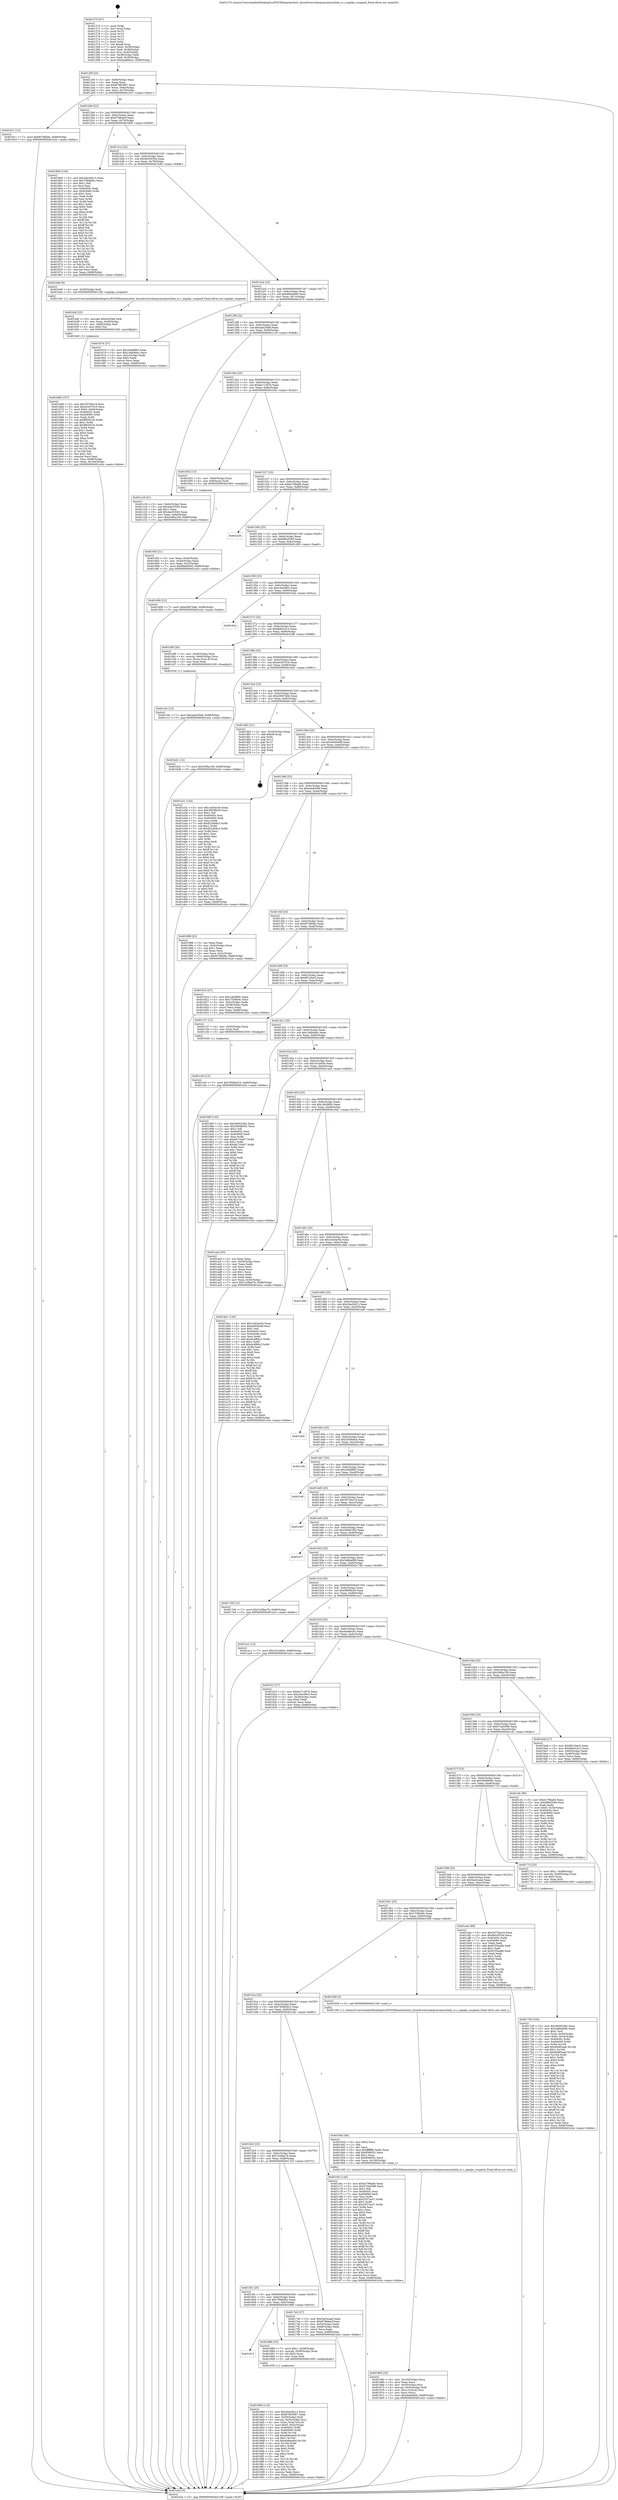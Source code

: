digraph "0x401270" {
  label = "0x401270 (/mnt/c/Users/mathe/Desktop/tcc/POCII/binaries/extr_linuxdriverscharpcmciasynclink_cs.c_mgslpc_suspend_Final-ollvm.out::main(0))"
  labelloc = "t"
  node[shape=record]

  Entry [label="",width=0.3,height=0.3,shape=circle,fillcolor=black,style=filled]
  "0x40129f" [label="{
     0x40129f [23]\l
     | [instrs]\l
     &nbsp;&nbsp;0x40129f \<+3\>: mov -0x68(%rbp),%eax\l
     &nbsp;&nbsp;0x4012a2 \<+2\>: mov %eax,%ecx\l
     &nbsp;&nbsp;0x4012a4 \<+6\>: sub $0x87963987,%ecx\l
     &nbsp;&nbsp;0x4012aa \<+3\>: mov %eax,-0x6c(%rbp)\l
     &nbsp;&nbsp;0x4012ad \<+3\>: mov %ecx,-0x70(%rbp)\l
     &nbsp;&nbsp;0x4012b0 \<+6\>: je 0000000000401911 \<main+0x6a1\>\l
  }"]
  "0x401911" [label="{
     0x401911 [12]\l
     | [instrs]\l
     &nbsp;&nbsp;0x401911 \<+7\>: movl $0xf07d6b9e,-0x68(%rbp)\l
     &nbsp;&nbsp;0x401918 \<+5\>: jmp 0000000000401e2e \<main+0xbbe\>\l
  }"]
  "0x4012b6" [label="{
     0x4012b6 [22]\l
     | [instrs]\l
     &nbsp;&nbsp;0x4012b6 \<+5\>: jmp 00000000004012bb \<main+0x4b\>\l
     &nbsp;&nbsp;0x4012bb \<+3\>: mov -0x6c(%rbp),%eax\l
     &nbsp;&nbsp;0x4012be \<+5\>: sub $0x8799dacf,%eax\l
     &nbsp;&nbsp;0x4012c3 \<+3\>: mov %eax,-0x74(%rbp)\l
     &nbsp;&nbsp;0x4012c6 \<+6\>: je 0000000000401800 \<main+0x590\>\l
  }"]
  Exit [label="",width=0.3,height=0.3,shape=circle,fillcolor=black,style=filled,peripheries=2]
  "0x401800" [label="{
     0x401800 [134]\l
     | [instrs]\l
     &nbsp;&nbsp;0x401800 \<+5\>: mov $0x26a26b13,%eax\l
     &nbsp;&nbsp;0x401805 \<+5\>: mov $0x7f4b6dbc,%ecx\l
     &nbsp;&nbsp;0x40180a \<+2\>: mov $0x1,%dl\l
     &nbsp;&nbsp;0x40180c \<+2\>: xor %esi,%esi\l
     &nbsp;&nbsp;0x40180e \<+7\>: mov 0x40405c,%edi\l
     &nbsp;&nbsp;0x401815 \<+8\>: mov 0x404060,%r8d\l
     &nbsp;&nbsp;0x40181d \<+3\>: sub $0x1,%esi\l
     &nbsp;&nbsp;0x401820 \<+3\>: mov %edi,%r9d\l
     &nbsp;&nbsp;0x401823 \<+3\>: add %esi,%r9d\l
     &nbsp;&nbsp;0x401826 \<+4\>: imul %r9d,%edi\l
     &nbsp;&nbsp;0x40182a \<+3\>: and $0x1,%edi\l
     &nbsp;&nbsp;0x40182d \<+3\>: cmp $0x0,%edi\l
     &nbsp;&nbsp;0x401830 \<+4\>: sete %r10b\l
     &nbsp;&nbsp;0x401834 \<+4\>: cmp $0xa,%r8d\l
     &nbsp;&nbsp;0x401838 \<+4\>: setl %r11b\l
     &nbsp;&nbsp;0x40183c \<+3\>: mov %r10b,%bl\l
     &nbsp;&nbsp;0x40183f \<+3\>: xor $0xff,%bl\l
     &nbsp;&nbsp;0x401842 \<+3\>: mov %r11b,%r14b\l
     &nbsp;&nbsp;0x401845 \<+4\>: xor $0xff,%r14b\l
     &nbsp;&nbsp;0x401849 \<+3\>: xor $0x0,%dl\l
     &nbsp;&nbsp;0x40184c \<+3\>: mov %bl,%r15b\l
     &nbsp;&nbsp;0x40184f \<+4\>: and $0x0,%r15b\l
     &nbsp;&nbsp;0x401853 \<+3\>: and %dl,%r10b\l
     &nbsp;&nbsp;0x401856 \<+3\>: mov %r14b,%r12b\l
     &nbsp;&nbsp;0x401859 \<+4\>: and $0x0,%r12b\l
     &nbsp;&nbsp;0x40185d \<+3\>: and %dl,%r11b\l
     &nbsp;&nbsp;0x401860 \<+3\>: or %r10b,%r15b\l
     &nbsp;&nbsp;0x401863 \<+3\>: or %r11b,%r12b\l
     &nbsp;&nbsp;0x401866 \<+3\>: xor %r12b,%r15b\l
     &nbsp;&nbsp;0x401869 \<+3\>: or %r14b,%bl\l
     &nbsp;&nbsp;0x40186c \<+3\>: xor $0xff,%bl\l
     &nbsp;&nbsp;0x40186f \<+3\>: or $0x0,%dl\l
     &nbsp;&nbsp;0x401872 \<+2\>: and %dl,%bl\l
     &nbsp;&nbsp;0x401874 \<+3\>: or %bl,%r15b\l
     &nbsp;&nbsp;0x401877 \<+4\>: test $0x1,%r15b\l
     &nbsp;&nbsp;0x40187b \<+3\>: cmovne %ecx,%eax\l
     &nbsp;&nbsp;0x40187e \<+3\>: mov %eax,-0x68(%rbp)\l
     &nbsp;&nbsp;0x401881 \<+5\>: jmp 0000000000401e2e \<main+0xbbe\>\l
  }"]
  "0x4012cc" [label="{
     0x4012cc [22]\l
     | [instrs]\l
     &nbsp;&nbsp;0x4012cc \<+5\>: jmp 00000000004012d1 \<main+0x61\>\l
     &nbsp;&nbsp;0x4012d1 \<+3\>: mov -0x6c(%rbp),%eax\l
     &nbsp;&nbsp;0x4012d4 \<+5\>: sub $0x9e55035a,%eax\l
     &nbsp;&nbsp;0x4012d9 \<+3\>: mov %eax,-0x78(%rbp)\l
     &nbsp;&nbsp;0x4012dc \<+6\>: je 0000000000401b46 \<main+0x8d6\>\l
  }"]
  "0x401c43" [label="{
     0x401c43 [12]\l
     | [instrs]\l
     &nbsp;&nbsp;0x401c43 \<+7\>: movl $0x7858b423,-0x68(%rbp)\l
     &nbsp;&nbsp;0x401c4a \<+5\>: jmp 0000000000401e2e \<main+0xbbe\>\l
  }"]
  "0x401b46" [label="{
     0x401b46 [9]\l
     | [instrs]\l
     &nbsp;&nbsp;0x401b46 \<+4\>: mov -0x50(%rbp),%rdi\l
     &nbsp;&nbsp;0x401b4a \<+5\>: call 0000000000401240 \<mgslpc_suspend\>\l
     | [calls]\l
     &nbsp;&nbsp;0x401240 \{1\} (/mnt/c/Users/mathe/Desktop/tcc/POCII/binaries/extr_linuxdriverscharpcmciasynclink_cs.c_mgslpc_suspend_Final-ollvm.out::mgslpc_suspend)\l
  }"]
  "0x4012e2" [label="{
     0x4012e2 [22]\l
     | [instrs]\l
     &nbsp;&nbsp;0x4012e2 \<+5\>: jmp 00000000004012e7 \<main+0x77\>\l
     &nbsp;&nbsp;0x4012e7 \<+3\>: mov -0x6c(%rbp),%eax\l
     &nbsp;&nbsp;0x4012ea \<+5\>: sub $0x9fdeb006,%eax\l
     &nbsp;&nbsp;0x4012ef \<+3\>: mov %eax,-0x7c(%rbp)\l
     &nbsp;&nbsp;0x4012f2 \<+6\>: je 0000000000401674 \<main+0x404\>\l
  }"]
  "0x401c0c" [label="{
     0x401c0c [12]\l
     | [instrs]\l
     &nbsp;&nbsp;0x401c0c \<+7\>: movl $0xaab256ef,-0x68(%rbp)\l
     &nbsp;&nbsp;0x401c13 \<+5\>: jmp 0000000000401e2e \<main+0xbbe\>\l
  }"]
  "0x401674" [label="{
     0x401674 [27]\l
     | [instrs]\l
     &nbsp;&nbsp;0x401674 \<+5\>: mov $0x2e9af863,%eax\l
     &nbsp;&nbsp;0x401679 \<+5\>: mov $0x14db9a0c,%ecx\l
     &nbsp;&nbsp;0x40167e \<+3\>: mov -0x2c(%rbp),%edx\l
     &nbsp;&nbsp;0x401681 \<+3\>: cmp $0x0,%edx\l
     &nbsp;&nbsp;0x401684 \<+3\>: cmove %ecx,%eax\l
     &nbsp;&nbsp;0x401687 \<+3\>: mov %eax,-0x68(%rbp)\l
     &nbsp;&nbsp;0x40168a \<+5\>: jmp 0000000000401e2e \<main+0xbbe\>\l
  }"]
  "0x4012f8" [label="{
     0x4012f8 [22]\l
     | [instrs]\l
     &nbsp;&nbsp;0x4012f8 \<+5\>: jmp 00000000004012fd \<main+0x8d\>\l
     &nbsp;&nbsp;0x4012fd \<+3\>: mov -0x6c(%rbp),%eax\l
     &nbsp;&nbsp;0x401300 \<+5\>: sub $0xaab256ef,%eax\l
     &nbsp;&nbsp;0x401305 \<+3\>: mov %eax,-0x80(%rbp)\l
     &nbsp;&nbsp;0x401308 \<+6\>: je 0000000000401c18 \<main+0x9a8\>\l
  }"]
  "0x401b66" [label="{
     0x401b66 [107]\l
     | [instrs]\l
     &nbsp;&nbsp;0x401b66 \<+5\>: mov $0x3075be18,%esi\l
     &nbsp;&nbsp;0x401b6b \<+5\>: mov $0xe03d7616,%ecx\l
     &nbsp;&nbsp;0x401b70 \<+7\>: movl $0x0,-0x64(%rbp)\l
     &nbsp;&nbsp;0x401b77 \<+7\>: mov 0x40405c,%edx\l
     &nbsp;&nbsp;0x401b7e \<+8\>: mov 0x404060,%r8d\l
     &nbsp;&nbsp;0x401b86 \<+3\>: mov %edx,%r9d\l
     &nbsp;&nbsp;0x401b89 \<+7\>: sub $0xff459104,%r9d\l
     &nbsp;&nbsp;0x401b90 \<+4\>: sub $0x1,%r9d\l
     &nbsp;&nbsp;0x401b94 \<+7\>: add $0xff459104,%r9d\l
     &nbsp;&nbsp;0x401b9b \<+4\>: imul %r9d,%edx\l
     &nbsp;&nbsp;0x401b9f \<+3\>: and $0x1,%edx\l
     &nbsp;&nbsp;0x401ba2 \<+3\>: cmp $0x0,%edx\l
     &nbsp;&nbsp;0x401ba5 \<+4\>: sete %r10b\l
     &nbsp;&nbsp;0x401ba9 \<+4\>: cmp $0xa,%r8d\l
     &nbsp;&nbsp;0x401bad \<+4\>: setl %r11b\l
     &nbsp;&nbsp;0x401bb1 \<+3\>: mov %r10b,%bl\l
     &nbsp;&nbsp;0x401bb4 \<+3\>: and %r11b,%bl\l
     &nbsp;&nbsp;0x401bb7 \<+3\>: xor %r11b,%r10b\l
     &nbsp;&nbsp;0x401bba \<+3\>: or %r10b,%bl\l
     &nbsp;&nbsp;0x401bbd \<+3\>: test $0x1,%bl\l
     &nbsp;&nbsp;0x401bc0 \<+3\>: cmovne %ecx,%esi\l
     &nbsp;&nbsp;0x401bc3 \<+3\>: mov %esi,-0x68(%rbp)\l
     &nbsp;&nbsp;0x401bc6 \<+6\>: mov %eax,-0x104(%rbp)\l
     &nbsp;&nbsp;0x401bcc \<+5\>: jmp 0000000000401e2e \<main+0xbbe\>\l
  }"]
  "0x401c18" [label="{
     0x401c18 [31]\l
     | [instrs]\l
     &nbsp;&nbsp;0x401c18 \<+3\>: mov -0x64(%rbp),%eax\l
     &nbsp;&nbsp;0x401c1b \<+5\>: sub $0x4ee03545,%eax\l
     &nbsp;&nbsp;0x401c20 \<+3\>: add $0x1,%eax\l
     &nbsp;&nbsp;0x401c23 \<+5\>: add $0x4ee03545,%eax\l
     &nbsp;&nbsp;0x401c28 \<+3\>: mov %eax,-0x64(%rbp)\l
     &nbsp;&nbsp;0x401c2b \<+7\>: movl $0x54f0a156,-0x68(%rbp)\l
     &nbsp;&nbsp;0x401c32 \<+5\>: jmp 0000000000401e2e \<main+0xbbe\>\l
  }"]
  "0x40130e" [label="{
     0x40130e [25]\l
     | [instrs]\l
     &nbsp;&nbsp;0x40130e \<+5\>: jmp 0000000000401313 \<main+0xa3\>\l
     &nbsp;&nbsp;0x401313 \<+3\>: mov -0x6c(%rbp),%eax\l
     &nbsp;&nbsp;0x401316 \<+5\>: sub $0xba713d7b,%eax\l
     &nbsp;&nbsp;0x40131b \<+6\>: mov %eax,-0x84(%rbp)\l
     &nbsp;&nbsp;0x401321 \<+6\>: je 0000000000401652 \<main+0x3e2\>\l
  }"]
  "0x401b4f" [label="{
     0x401b4f [23]\l
     | [instrs]\l
     &nbsp;&nbsp;0x401b4f \<+10\>: movabs $0x4020b6,%rdi\l
     &nbsp;&nbsp;0x401b59 \<+3\>: mov %eax,-0x60(%rbp)\l
     &nbsp;&nbsp;0x401b5c \<+3\>: mov -0x60(%rbp),%esi\l
     &nbsp;&nbsp;0x401b5f \<+2\>: mov $0x0,%al\l
     &nbsp;&nbsp;0x401b61 \<+5\>: call 0000000000401040 \<printf@plt\>\l
     | [calls]\l
     &nbsp;&nbsp;0x401040 \{1\} (unknown)\l
  }"]
  "0x401652" [label="{
     0x401652 [13]\l
     | [instrs]\l
     &nbsp;&nbsp;0x401652 \<+4\>: mov -0x40(%rbp),%rax\l
     &nbsp;&nbsp;0x401656 \<+4\>: mov 0x8(%rax),%rdi\l
     &nbsp;&nbsp;0x40165a \<+5\>: call 0000000000401060 \<atoi@plt\>\l
     | [calls]\l
     &nbsp;&nbsp;0x401060 \{1\} (unknown)\l
  }"]
  "0x401327" [label="{
     0x401327 [25]\l
     | [instrs]\l
     &nbsp;&nbsp;0x401327 \<+5\>: jmp 000000000040132c \<main+0xbc\>\l
     &nbsp;&nbsp;0x40132c \<+3\>: mov -0x6c(%rbp),%eax\l
     &nbsp;&nbsp;0x40132f \<+5\>: sub $0xbc796ab6,%eax\l
     &nbsp;&nbsp;0x401334 \<+6\>: mov %eax,-0x88(%rbp)\l
     &nbsp;&nbsp;0x40133a \<+6\>: je 0000000000401e20 \<main+0xbb0\>\l
  }"]
  "0x401965" [label="{
     0x401965 [35]\l
     | [instrs]\l
     &nbsp;&nbsp;0x401965 \<+6\>: mov -0x100(%rbp),%ecx\l
     &nbsp;&nbsp;0x40196b \<+3\>: imul %eax,%ecx\l
     &nbsp;&nbsp;0x40196e \<+4\>: mov -0x50(%rbp),%rsi\l
     &nbsp;&nbsp;0x401972 \<+4\>: movslq -0x54(%rbp),%rdi\l
     &nbsp;&nbsp;0x401976 \<+4\>: mov (%rsi,%rdi,8),%rsi\l
     &nbsp;&nbsp;0x40197a \<+2\>: mov %ecx,(%rsi)\l
     &nbsp;&nbsp;0x40197c \<+7\>: movl $0xebe844fd,-0x68(%rbp)\l
     &nbsp;&nbsp;0x401983 \<+5\>: jmp 0000000000401e2e \<main+0xbbe\>\l
  }"]
  "0x401e20" [label="{
     0x401e20\l
  }", style=dashed]
  "0x401340" [label="{
     0x401340 [25]\l
     | [instrs]\l
     &nbsp;&nbsp;0x401340 \<+5\>: jmp 0000000000401345 \<main+0xd5\>\l
     &nbsp;&nbsp;0x401345 \<+3\>: mov -0x6c(%rbp),%eax\l
     &nbsp;&nbsp;0x401348 \<+5\>: sub $0xbf6e5049,%eax\l
     &nbsp;&nbsp;0x40134d \<+6\>: mov %eax,-0x8c(%rbp)\l
     &nbsp;&nbsp;0x401353 \<+6\>: je 0000000000401d56 \<main+0xae6\>\l
  }"]
  "0x40193d" [label="{
     0x40193d [40]\l
     | [instrs]\l
     &nbsp;&nbsp;0x40193d \<+5\>: mov $0x2,%ecx\l
     &nbsp;&nbsp;0x401942 \<+1\>: cltd\l
     &nbsp;&nbsp;0x401943 \<+2\>: idiv %ecx\l
     &nbsp;&nbsp;0x401945 \<+6\>: imul $0xfffffffe,%edx,%ecx\l
     &nbsp;&nbsp;0x40194b \<+6\>: add $0x85665f1,%ecx\l
     &nbsp;&nbsp;0x401951 \<+3\>: add $0x1,%ecx\l
     &nbsp;&nbsp;0x401954 \<+6\>: sub $0x85665f1,%ecx\l
     &nbsp;&nbsp;0x40195a \<+6\>: mov %ecx,-0x100(%rbp)\l
     &nbsp;&nbsp;0x401960 \<+5\>: call 0000000000401160 \<next_i\>\l
     | [calls]\l
     &nbsp;&nbsp;0x401160 \{1\} (/mnt/c/Users/mathe/Desktop/tcc/POCII/binaries/extr_linuxdriverscharpcmciasynclink_cs.c_mgslpc_suspend_Final-ollvm.out::next_i)\l
  }"]
  "0x401d56" [label="{
     0x401d56 [12]\l
     | [instrs]\l
     &nbsp;&nbsp;0x401d56 \<+7\>: movl $0xe0647bbb,-0x68(%rbp)\l
     &nbsp;&nbsp;0x401d5d \<+5\>: jmp 0000000000401e2e \<main+0xbbe\>\l
  }"]
  "0x401359" [label="{
     0x401359 [25]\l
     | [instrs]\l
     &nbsp;&nbsp;0x401359 \<+5\>: jmp 000000000040135e \<main+0xee\>\l
     &nbsp;&nbsp;0x40135e \<+3\>: mov -0x6c(%rbp),%eax\l
     &nbsp;&nbsp;0x401361 \<+5\>: sub $0xc3ec68c3,%eax\l
     &nbsp;&nbsp;0x401366 \<+6\>: mov %eax,-0x90(%rbp)\l
     &nbsp;&nbsp;0x40136c \<+6\>: je 000000000040163a \<main+0x3ca\>\l
  }"]
  "0x40189d" [label="{
     0x40189d [116]\l
     | [instrs]\l
     &nbsp;&nbsp;0x40189d \<+5\>: mov $0x26a26b13,%ecx\l
     &nbsp;&nbsp;0x4018a2 \<+5\>: mov $0x87963987,%edx\l
     &nbsp;&nbsp;0x4018a7 \<+4\>: mov -0x50(%rbp),%rdi\l
     &nbsp;&nbsp;0x4018ab \<+4\>: movslq -0x54(%rbp),%rsi\l
     &nbsp;&nbsp;0x4018af \<+4\>: mov %rax,(%rdi,%rsi,8)\l
     &nbsp;&nbsp;0x4018b3 \<+7\>: movl $0x0,-0x5c(%rbp)\l
     &nbsp;&nbsp;0x4018ba \<+8\>: mov 0x40405c,%r8d\l
     &nbsp;&nbsp;0x4018c2 \<+8\>: mov 0x404060,%r9d\l
     &nbsp;&nbsp;0x4018ca \<+3\>: mov %r8d,%r10d\l
     &nbsp;&nbsp;0x4018cd \<+7\>: add $0xeb9aae0d,%r10d\l
     &nbsp;&nbsp;0x4018d4 \<+4\>: sub $0x1,%r10d\l
     &nbsp;&nbsp;0x4018d8 \<+7\>: sub $0xeb9aae0d,%r10d\l
     &nbsp;&nbsp;0x4018df \<+4\>: imul %r10d,%r8d\l
     &nbsp;&nbsp;0x4018e3 \<+4\>: and $0x1,%r8d\l
     &nbsp;&nbsp;0x4018e7 \<+4\>: cmp $0x0,%r8d\l
     &nbsp;&nbsp;0x4018eb \<+4\>: sete %r11b\l
     &nbsp;&nbsp;0x4018ef \<+4\>: cmp $0xa,%r9d\l
     &nbsp;&nbsp;0x4018f3 \<+3\>: setl %bl\l
     &nbsp;&nbsp;0x4018f6 \<+3\>: mov %r11b,%r14b\l
     &nbsp;&nbsp;0x4018f9 \<+3\>: and %bl,%r14b\l
     &nbsp;&nbsp;0x4018fc \<+3\>: xor %bl,%r11b\l
     &nbsp;&nbsp;0x4018ff \<+3\>: or %r11b,%r14b\l
     &nbsp;&nbsp;0x401902 \<+4\>: test $0x1,%r14b\l
     &nbsp;&nbsp;0x401906 \<+3\>: cmovne %edx,%ecx\l
     &nbsp;&nbsp;0x401909 \<+3\>: mov %ecx,-0x68(%rbp)\l
     &nbsp;&nbsp;0x40190c \<+5\>: jmp 0000000000401e2e \<main+0xbbe\>\l
  }"]
  "0x40163a" [label="{
     0x40163a\l
  }", style=dashed]
  "0x401372" [label="{
     0x401372 [25]\l
     | [instrs]\l
     &nbsp;&nbsp;0x401372 \<+5\>: jmp 0000000000401377 \<main+0x107\>\l
     &nbsp;&nbsp;0x401377 \<+3\>: mov -0x6c(%rbp),%eax\l
     &nbsp;&nbsp;0x40137a \<+5\>: sub $0xdb65c413,%eax\l
     &nbsp;&nbsp;0x40137f \<+6\>: mov %eax,-0x94(%rbp)\l
     &nbsp;&nbsp;0x401385 \<+6\>: je 0000000000401bf8 \<main+0x988\>\l
  }"]
  "0x401615" [label="{
     0x401615\l
  }", style=dashed]
  "0x401bf8" [label="{
     0x401bf8 [20]\l
     | [instrs]\l
     &nbsp;&nbsp;0x401bf8 \<+4\>: mov -0x50(%rbp),%rax\l
     &nbsp;&nbsp;0x401bfc \<+4\>: movslq -0x64(%rbp),%rcx\l
     &nbsp;&nbsp;0x401c00 \<+4\>: mov (%rax,%rcx,8),%rax\l
     &nbsp;&nbsp;0x401c04 \<+3\>: mov %rax,%rdi\l
     &nbsp;&nbsp;0x401c07 \<+5\>: call 0000000000401030 \<free@plt\>\l
     | [calls]\l
     &nbsp;&nbsp;0x401030 \{1\} (unknown)\l
  }"]
  "0x40138b" [label="{
     0x40138b [25]\l
     | [instrs]\l
     &nbsp;&nbsp;0x40138b \<+5\>: jmp 0000000000401390 \<main+0x120\>\l
     &nbsp;&nbsp;0x401390 \<+3\>: mov -0x6c(%rbp),%eax\l
     &nbsp;&nbsp;0x401393 \<+5\>: sub $0xe03d7616,%eax\l
     &nbsp;&nbsp;0x401398 \<+6\>: mov %eax,-0x98(%rbp)\l
     &nbsp;&nbsp;0x40139e \<+6\>: je 0000000000401bd1 \<main+0x961\>\l
  }"]
  "0x401886" [label="{
     0x401886 [23]\l
     | [instrs]\l
     &nbsp;&nbsp;0x401886 \<+7\>: movl $0x1,-0x58(%rbp)\l
     &nbsp;&nbsp;0x40188d \<+4\>: movslq -0x58(%rbp),%rax\l
     &nbsp;&nbsp;0x401891 \<+4\>: shl $0x2,%rax\l
     &nbsp;&nbsp;0x401895 \<+3\>: mov %rax,%rdi\l
     &nbsp;&nbsp;0x401898 \<+5\>: call 0000000000401050 \<malloc@plt\>\l
     | [calls]\l
     &nbsp;&nbsp;0x401050 \{1\} (unknown)\l
  }"]
  "0x401bd1" [label="{
     0x401bd1 [12]\l
     | [instrs]\l
     &nbsp;&nbsp;0x401bd1 \<+7\>: movl $0x54f0a156,-0x68(%rbp)\l
     &nbsp;&nbsp;0x401bd8 \<+5\>: jmp 0000000000401e2e \<main+0xbbe\>\l
  }"]
  "0x4013a4" [label="{
     0x4013a4 [25]\l
     | [instrs]\l
     &nbsp;&nbsp;0x4013a4 \<+5\>: jmp 00000000004013a9 \<main+0x139\>\l
     &nbsp;&nbsp;0x4013a9 \<+3\>: mov -0x6c(%rbp),%eax\l
     &nbsp;&nbsp;0x4013ac \<+5\>: sub $0xe0647bbb,%eax\l
     &nbsp;&nbsp;0x4013b1 \<+6\>: mov %eax,-0x9c(%rbp)\l
     &nbsp;&nbsp;0x4013b7 \<+6\>: je 0000000000401d62 \<main+0xaf2\>\l
  }"]
  "0x4015fc" [label="{
     0x4015fc [25]\l
     | [instrs]\l
     &nbsp;&nbsp;0x4015fc \<+5\>: jmp 0000000000401601 \<main+0x391\>\l
     &nbsp;&nbsp;0x401601 \<+3\>: mov -0x6c(%rbp),%eax\l
     &nbsp;&nbsp;0x401604 \<+5\>: sub $0x7f4b6dbc,%eax\l
     &nbsp;&nbsp;0x401609 \<+6\>: mov %eax,-0xfc(%rbp)\l
     &nbsp;&nbsp;0x40160f \<+6\>: je 0000000000401886 \<main+0x616\>\l
  }"]
  "0x401d62" [label="{
     0x401d62 [21]\l
     | [instrs]\l
     &nbsp;&nbsp;0x401d62 \<+3\>: mov -0x34(%rbp),%eax\l
     &nbsp;&nbsp;0x401d65 \<+7\>: add $0xe8,%rsp\l
     &nbsp;&nbsp;0x401d6c \<+1\>: pop %rbx\l
     &nbsp;&nbsp;0x401d6d \<+2\>: pop %r12\l
     &nbsp;&nbsp;0x401d6f \<+2\>: pop %r13\l
     &nbsp;&nbsp;0x401d71 \<+2\>: pop %r14\l
     &nbsp;&nbsp;0x401d73 \<+2\>: pop %r15\l
     &nbsp;&nbsp;0x401d75 \<+1\>: pop %rbp\l
     &nbsp;&nbsp;0x401d76 \<+1\>: ret\l
  }"]
  "0x4013bd" [label="{
     0x4013bd [25]\l
     | [instrs]\l
     &nbsp;&nbsp;0x4013bd \<+5\>: jmp 00000000004013c2 \<main+0x152\>\l
     &nbsp;&nbsp;0x4013c2 \<+3\>: mov -0x6c(%rbp),%eax\l
     &nbsp;&nbsp;0x4013c5 \<+5\>: sub $0xe9454e6f,%eax\l
     &nbsp;&nbsp;0x4013ca \<+6\>: mov %eax,-0xa0(%rbp)\l
     &nbsp;&nbsp;0x4013d0 \<+6\>: je 0000000000401a31 \<main+0x7c1\>\l
  }"]
  "0x4017e5" [label="{
     0x4017e5 [27]\l
     | [instrs]\l
     &nbsp;&nbsp;0x4017e5 \<+5\>: mov $0x5ae3caad,%eax\l
     &nbsp;&nbsp;0x4017ea \<+5\>: mov $0x8799dacf,%ecx\l
     &nbsp;&nbsp;0x4017ef \<+3\>: mov -0x54(%rbp),%edx\l
     &nbsp;&nbsp;0x4017f2 \<+3\>: cmp -0x48(%rbp),%edx\l
     &nbsp;&nbsp;0x4017f5 \<+3\>: cmovl %ecx,%eax\l
     &nbsp;&nbsp;0x4017f8 \<+3\>: mov %eax,-0x68(%rbp)\l
     &nbsp;&nbsp;0x4017fb \<+5\>: jmp 0000000000401e2e \<main+0xbbe\>\l
  }"]
  "0x401a31" [label="{
     0x401a31 [144]\l
     | [instrs]\l
     &nbsp;&nbsp;0x401a31 \<+5\>: mov $0x1ed3ac04,%eax\l
     &nbsp;&nbsp;0x401a36 \<+5\>: mov $0x3f008e29,%ecx\l
     &nbsp;&nbsp;0x401a3b \<+2\>: mov $0x1,%dl\l
     &nbsp;&nbsp;0x401a3d \<+7\>: mov 0x40405c,%esi\l
     &nbsp;&nbsp;0x401a44 \<+7\>: mov 0x404060,%edi\l
     &nbsp;&nbsp;0x401a4b \<+3\>: mov %esi,%r8d\l
     &nbsp;&nbsp;0x401a4e \<+7\>: add $0x9224b8c3,%r8d\l
     &nbsp;&nbsp;0x401a55 \<+4\>: sub $0x1,%r8d\l
     &nbsp;&nbsp;0x401a59 \<+7\>: sub $0x9224b8c3,%r8d\l
     &nbsp;&nbsp;0x401a60 \<+4\>: imul %r8d,%esi\l
     &nbsp;&nbsp;0x401a64 \<+3\>: and $0x1,%esi\l
     &nbsp;&nbsp;0x401a67 \<+3\>: cmp $0x0,%esi\l
     &nbsp;&nbsp;0x401a6a \<+4\>: sete %r9b\l
     &nbsp;&nbsp;0x401a6e \<+3\>: cmp $0xa,%edi\l
     &nbsp;&nbsp;0x401a71 \<+4\>: setl %r10b\l
     &nbsp;&nbsp;0x401a75 \<+3\>: mov %r9b,%r11b\l
     &nbsp;&nbsp;0x401a78 \<+4\>: xor $0xff,%r11b\l
     &nbsp;&nbsp;0x401a7c \<+3\>: mov %r10b,%bl\l
     &nbsp;&nbsp;0x401a7f \<+3\>: xor $0xff,%bl\l
     &nbsp;&nbsp;0x401a82 \<+3\>: xor $0x0,%dl\l
     &nbsp;&nbsp;0x401a85 \<+3\>: mov %r11b,%r14b\l
     &nbsp;&nbsp;0x401a88 \<+4\>: and $0x0,%r14b\l
     &nbsp;&nbsp;0x401a8c \<+3\>: and %dl,%r9b\l
     &nbsp;&nbsp;0x401a8f \<+3\>: mov %bl,%r15b\l
     &nbsp;&nbsp;0x401a92 \<+4\>: and $0x0,%r15b\l
     &nbsp;&nbsp;0x401a96 \<+3\>: and %dl,%r10b\l
     &nbsp;&nbsp;0x401a99 \<+3\>: or %r9b,%r14b\l
     &nbsp;&nbsp;0x401a9c \<+3\>: or %r10b,%r15b\l
     &nbsp;&nbsp;0x401a9f \<+3\>: xor %r15b,%r14b\l
     &nbsp;&nbsp;0x401aa2 \<+3\>: or %bl,%r11b\l
     &nbsp;&nbsp;0x401aa5 \<+4\>: xor $0xff,%r11b\l
     &nbsp;&nbsp;0x401aa9 \<+3\>: or $0x0,%dl\l
     &nbsp;&nbsp;0x401aac \<+3\>: and %dl,%r11b\l
     &nbsp;&nbsp;0x401aaf \<+3\>: or %r11b,%r14b\l
     &nbsp;&nbsp;0x401ab2 \<+4\>: test $0x1,%r14b\l
     &nbsp;&nbsp;0x401ab6 \<+3\>: cmovne %ecx,%eax\l
     &nbsp;&nbsp;0x401ab9 \<+3\>: mov %eax,-0x68(%rbp)\l
     &nbsp;&nbsp;0x401abc \<+5\>: jmp 0000000000401e2e \<main+0xbbe\>\l
  }"]
  "0x4013d6" [label="{
     0x4013d6 [25]\l
     | [instrs]\l
     &nbsp;&nbsp;0x4013d6 \<+5\>: jmp 00000000004013db \<main+0x16b\>\l
     &nbsp;&nbsp;0x4013db \<+3\>: mov -0x6c(%rbp),%eax\l
     &nbsp;&nbsp;0x4013de \<+5\>: sub $0xebe844fd,%eax\l
     &nbsp;&nbsp;0x4013e3 \<+6\>: mov %eax,-0xa4(%rbp)\l
     &nbsp;&nbsp;0x4013e9 \<+6\>: je 0000000000401988 \<main+0x718\>\l
  }"]
  "0x4015e3" [label="{
     0x4015e3 [25]\l
     | [instrs]\l
     &nbsp;&nbsp;0x4015e3 \<+5\>: jmp 00000000004015e8 \<main+0x378\>\l
     &nbsp;&nbsp;0x4015e8 \<+3\>: mov -0x6c(%rbp),%eax\l
     &nbsp;&nbsp;0x4015eb \<+5\>: sub $0x7a38ee7b,%eax\l
     &nbsp;&nbsp;0x4015f0 \<+6\>: mov %eax,-0xf8(%rbp)\l
     &nbsp;&nbsp;0x4015f6 \<+6\>: je 00000000004017e5 \<main+0x575\>\l
  }"]
  "0x401988" [label="{
     0x401988 [25]\l
     | [instrs]\l
     &nbsp;&nbsp;0x401988 \<+2\>: xor %eax,%eax\l
     &nbsp;&nbsp;0x40198a \<+3\>: mov -0x5c(%rbp),%ecx\l
     &nbsp;&nbsp;0x40198d \<+3\>: sub $0x1,%eax\l
     &nbsp;&nbsp;0x401990 \<+2\>: sub %eax,%ecx\l
     &nbsp;&nbsp;0x401992 \<+3\>: mov %ecx,-0x5c(%rbp)\l
     &nbsp;&nbsp;0x401995 \<+7\>: movl $0xf07d6b9e,-0x68(%rbp)\l
     &nbsp;&nbsp;0x40199c \<+5\>: jmp 0000000000401e2e \<main+0xbbe\>\l
  }"]
  "0x4013ef" [label="{
     0x4013ef [25]\l
     | [instrs]\l
     &nbsp;&nbsp;0x4013ef \<+5\>: jmp 00000000004013f4 \<main+0x184\>\l
     &nbsp;&nbsp;0x4013f4 \<+3\>: mov -0x6c(%rbp),%eax\l
     &nbsp;&nbsp;0x4013f7 \<+5\>: sub $0xf07d6b9e,%eax\l
     &nbsp;&nbsp;0x4013fc \<+6\>: mov %eax,-0xa8(%rbp)\l
     &nbsp;&nbsp;0x401402 \<+6\>: je 000000000040191d \<main+0x6ad\>\l
  }"]
  "0x401c6c" [label="{
     0x401c6c [144]\l
     | [instrs]\l
     &nbsp;&nbsp;0x401c6c \<+5\>: mov $0xbc796ab6,%eax\l
     &nbsp;&nbsp;0x401c71 \<+5\>: mov $0x57da5588,%ecx\l
     &nbsp;&nbsp;0x401c76 \<+2\>: mov $0x1,%dl\l
     &nbsp;&nbsp;0x401c78 \<+7\>: mov 0x40405c,%esi\l
     &nbsp;&nbsp;0x401c7f \<+7\>: mov 0x404060,%edi\l
     &nbsp;&nbsp;0x401c86 \<+3\>: mov %esi,%r8d\l
     &nbsp;&nbsp;0x401c89 \<+7\>: add $0x3357ac07,%r8d\l
     &nbsp;&nbsp;0x401c90 \<+4\>: sub $0x1,%r8d\l
     &nbsp;&nbsp;0x401c94 \<+7\>: sub $0x3357ac07,%r8d\l
     &nbsp;&nbsp;0x401c9b \<+4\>: imul %r8d,%esi\l
     &nbsp;&nbsp;0x401c9f \<+3\>: and $0x1,%esi\l
     &nbsp;&nbsp;0x401ca2 \<+3\>: cmp $0x0,%esi\l
     &nbsp;&nbsp;0x401ca5 \<+4\>: sete %r9b\l
     &nbsp;&nbsp;0x401ca9 \<+3\>: cmp $0xa,%edi\l
     &nbsp;&nbsp;0x401cac \<+4\>: setl %r10b\l
     &nbsp;&nbsp;0x401cb0 \<+3\>: mov %r9b,%r11b\l
     &nbsp;&nbsp;0x401cb3 \<+4\>: xor $0xff,%r11b\l
     &nbsp;&nbsp;0x401cb7 \<+3\>: mov %r10b,%bl\l
     &nbsp;&nbsp;0x401cba \<+3\>: xor $0xff,%bl\l
     &nbsp;&nbsp;0x401cbd \<+3\>: xor $0x1,%dl\l
     &nbsp;&nbsp;0x401cc0 \<+3\>: mov %r11b,%r14b\l
     &nbsp;&nbsp;0x401cc3 \<+4\>: and $0xff,%r14b\l
     &nbsp;&nbsp;0x401cc7 \<+3\>: and %dl,%r9b\l
     &nbsp;&nbsp;0x401cca \<+3\>: mov %bl,%r15b\l
     &nbsp;&nbsp;0x401ccd \<+4\>: and $0xff,%r15b\l
     &nbsp;&nbsp;0x401cd1 \<+3\>: and %dl,%r10b\l
     &nbsp;&nbsp;0x401cd4 \<+3\>: or %r9b,%r14b\l
     &nbsp;&nbsp;0x401cd7 \<+3\>: or %r10b,%r15b\l
     &nbsp;&nbsp;0x401cda \<+3\>: xor %r15b,%r14b\l
     &nbsp;&nbsp;0x401cdd \<+3\>: or %bl,%r11b\l
     &nbsp;&nbsp;0x401ce0 \<+4\>: xor $0xff,%r11b\l
     &nbsp;&nbsp;0x401ce4 \<+3\>: or $0x1,%dl\l
     &nbsp;&nbsp;0x401ce7 \<+3\>: and %dl,%r11b\l
     &nbsp;&nbsp;0x401cea \<+3\>: or %r11b,%r14b\l
     &nbsp;&nbsp;0x401ced \<+4\>: test $0x1,%r14b\l
     &nbsp;&nbsp;0x401cf1 \<+3\>: cmovne %ecx,%eax\l
     &nbsp;&nbsp;0x401cf4 \<+3\>: mov %eax,-0x68(%rbp)\l
     &nbsp;&nbsp;0x401cf7 \<+5\>: jmp 0000000000401e2e \<main+0xbbe\>\l
  }"]
  "0x40191d" [label="{
     0x40191d [27]\l
     | [instrs]\l
     &nbsp;&nbsp;0x40191d \<+5\>: mov $0x1afc889c,%eax\l
     &nbsp;&nbsp;0x401922 \<+5\>: mov $0x733f0e9c,%ecx\l
     &nbsp;&nbsp;0x401927 \<+3\>: mov -0x5c(%rbp),%edx\l
     &nbsp;&nbsp;0x40192a \<+3\>: cmp -0x58(%rbp),%edx\l
     &nbsp;&nbsp;0x40192d \<+3\>: cmovl %ecx,%eax\l
     &nbsp;&nbsp;0x401930 \<+3\>: mov %eax,-0x68(%rbp)\l
     &nbsp;&nbsp;0x401933 \<+5\>: jmp 0000000000401e2e \<main+0xbbe\>\l
  }"]
  "0x401408" [label="{
     0x401408 [25]\l
     | [instrs]\l
     &nbsp;&nbsp;0x401408 \<+5\>: jmp 000000000040140d \<main+0x19d\>\l
     &nbsp;&nbsp;0x40140d \<+3\>: mov -0x6c(%rbp),%eax\l
     &nbsp;&nbsp;0x401410 \<+5\>: sub $0xf6519ac5,%eax\l
     &nbsp;&nbsp;0x401415 \<+6\>: mov %eax,-0xac(%rbp)\l
     &nbsp;&nbsp;0x40141b \<+6\>: je 0000000000401c37 \<main+0x9c7\>\l
  }"]
  "0x4015ca" [label="{
     0x4015ca [25]\l
     | [instrs]\l
     &nbsp;&nbsp;0x4015ca \<+5\>: jmp 00000000004015cf \<main+0x35f\>\l
     &nbsp;&nbsp;0x4015cf \<+3\>: mov -0x6c(%rbp),%eax\l
     &nbsp;&nbsp;0x4015d2 \<+5\>: sub $0x7858b423,%eax\l
     &nbsp;&nbsp;0x4015d7 \<+6\>: mov %eax,-0xf4(%rbp)\l
     &nbsp;&nbsp;0x4015dd \<+6\>: je 0000000000401c6c \<main+0x9fc\>\l
  }"]
  "0x401c37" [label="{
     0x401c37 [12]\l
     | [instrs]\l
     &nbsp;&nbsp;0x401c37 \<+4\>: mov -0x50(%rbp),%rax\l
     &nbsp;&nbsp;0x401c3b \<+3\>: mov %rax,%rdi\l
     &nbsp;&nbsp;0x401c3e \<+5\>: call 0000000000401030 \<free@plt\>\l
     | [calls]\l
     &nbsp;&nbsp;0x401030 \{1\} (unknown)\l
  }"]
  "0x401421" [label="{
     0x401421 [25]\l
     | [instrs]\l
     &nbsp;&nbsp;0x401421 \<+5\>: jmp 0000000000401426 \<main+0x1b6\>\l
     &nbsp;&nbsp;0x401426 \<+3\>: mov -0x6c(%rbp),%eax\l
     &nbsp;&nbsp;0x401429 \<+5\>: sub $0x14db9a0c,%eax\l
     &nbsp;&nbsp;0x40142e \<+6\>: mov %eax,-0xb0(%rbp)\l
     &nbsp;&nbsp;0x401434 \<+6\>: je 000000000040168f \<main+0x41f\>\l
  }"]
  "0x401938" [label="{
     0x401938 [5]\l
     | [instrs]\l
     &nbsp;&nbsp;0x401938 \<+5\>: call 0000000000401160 \<next_i\>\l
     | [calls]\l
     &nbsp;&nbsp;0x401160 \{1\} (/mnt/c/Users/mathe/Desktop/tcc/POCII/binaries/extr_linuxdriverscharpcmciasynclink_cs.c_mgslpc_suspend_Final-ollvm.out::next_i)\l
  }"]
  "0x40168f" [label="{
     0x40168f [144]\l
     | [instrs]\l
     &nbsp;&nbsp;0x40168f \<+5\>: mov $0x36092382,%eax\l
     &nbsp;&nbsp;0x401694 \<+5\>: mov $0x590d6091,%ecx\l
     &nbsp;&nbsp;0x401699 \<+2\>: mov $0x1,%dl\l
     &nbsp;&nbsp;0x40169b \<+7\>: mov 0x40405c,%esi\l
     &nbsp;&nbsp;0x4016a2 \<+7\>: mov 0x404060,%edi\l
     &nbsp;&nbsp;0x4016a9 \<+3\>: mov %esi,%r8d\l
     &nbsp;&nbsp;0x4016ac \<+7\>: add $0xbb716a07,%r8d\l
     &nbsp;&nbsp;0x4016b3 \<+4\>: sub $0x1,%r8d\l
     &nbsp;&nbsp;0x4016b7 \<+7\>: sub $0xbb716a07,%r8d\l
     &nbsp;&nbsp;0x4016be \<+4\>: imul %r8d,%esi\l
     &nbsp;&nbsp;0x4016c2 \<+3\>: and $0x1,%esi\l
     &nbsp;&nbsp;0x4016c5 \<+3\>: cmp $0x0,%esi\l
     &nbsp;&nbsp;0x4016c8 \<+4\>: sete %r9b\l
     &nbsp;&nbsp;0x4016cc \<+3\>: cmp $0xa,%edi\l
     &nbsp;&nbsp;0x4016cf \<+4\>: setl %r10b\l
     &nbsp;&nbsp;0x4016d3 \<+3\>: mov %r9b,%r11b\l
     &nbsp;&nbsp;0x4016d6 \<+4\>: xor $0xff,%r11b\l
     &nbsp;&nbsp;0x4016da \<+3\>: mov %r10b,%bl\l
     &nbsp;&nbsp;0x4016dd \<+3\>: xor $0xff,%bl\l
     &nbsp;&nbsp;0x4016e0 \<+3\>: xor $0x0,%dl\l
     &nbsp;&nbsp;0x4016e3 \<+3\>: mov %r11b,%r14b\l
     &nbsp;&nbsp;0x4016e6 \<+4\>: and $0x0,%r14b\l
     &nbsp;&nbsp;0x4016ea \<+3\>: and %dl,%r9b\l
     &nbsp;&nbsp;0x4016ed \<+3\>: mov %bl,%r15b\l
     &nbsp;&nbsp;0x4016f0 \<+4\>: and $0x0,%r15b\l
     &nbsp;&nbsp;0x4016f4 \<+3\>: and %dl,%r10b\l
     &nbsp;&nbsp;0x4016f7 \<+3\>: or %r9b,%r14b\l
     &nbsp;&nbsp;0x4016fa \<+3\>: or %r10b,%r15b\l
     &nbsp;&nbsp;0x4016fd \<+3\>: xor %r15b,%r14b\l
     &nbsp;&nbsp;0x401700 \<+3\>: or %bl,%r11b\l
     &nbsp;&nbsp;0x401703 \<+4\>: xor $0xff,%r11b\l
     &nbsp;&nbsp;0x401707 \<+3\>: or $0x0,%dl\l
     &nbsp;&nbsp;0x40170a \<+3\>: and %dl,%r11b\l
     &nbsp;&nbsp;0x40170d \<+3\>: or %r11b,%r14b\l
     &nbsp;&nbsp;0x401710 \<+4\>: test $0x1,%r14b\l
     &nbsp;&nbsp;0x401714 \<+3\>: cmovne %ecx,%eax\l
     &nbsp;&nbsp;0x401717 \<+3\>: mov %eax,-0x68(%rbp)\l
     &nbsp;&nbsp;0x40171a \<+5\>: jmp 0000000000401e2e \<main+0xbbe\>\l
  }"]
  "0x40143a" [label="{
     0x40143a [25]\l
     | [instrs]\l
     &nbsp;&nbsp;0x40143a \<+5\>: jmp 000000000040143f \<main+0x1cf\>\l
     &nbsp;&nbsp;0x40143f \<+3\>: mov -0x6c(%rbp),%eax\l
     &nbsp;&nbsp;0x401442 \<+5\>: sub $0x161eef3e,%eax\l
     &nbsp;&nbsp;0x401447 \<+6\>: mov %eax,-0xb4(%rbp)\l
     &nbsp;&nbsp;0x40144d \<+6\>: je 0000000000401acd \<main+0x85d\>\l
  }"]
  "0x4015b1" [label="{
     0x4015b1 [25]\l
     | [instrs]\l
     &nbsp;&nbsp;0x4015b1 \<+5\>: jmp 00000000004015b6 \<main+0x346\>\l
     &nbsp;&nbsp;0x4015b6 \<+3\>: mov -0x6c(%rbp),%eax\l
     &nbsp;&nbsp;0x4015b9 \<+5\>: sub $0x733f0e9c,%eax\l
     &nbsp;&nbsp;0x4015be \<+6\>: mov %eax,-0xf0(%rbp)\l
     &nbsp;&nbsp;0x4015c4 \<+6\>: je 0000000000401938 \<main+0x6c8\>\l
  }"]
  "0x401acd" [label="{
     0x401acd [33]\l
     | [instrs]\l
     &nbsp;&nbsp;0x401acd \<+2\>: xor %eax,%eax\l
     &nbsp;&nbsp;0x401acf \<+3\>: mov -0x54(%rbp),%ecx\l
     &nbsp;&nbsp;0x401ad2 \<+2\>: mov %eax,%edx\l
     &nbsp;&nbsp;0x401ad4 \<+2\>: sub %ecx,%edx\l
     &nbsp;&nbsp;0x401ad6 \<+2\>: mov %eax,%ecx\l
     &nbsp;&nbsp;0x401ad8 \<+3\>: sub $0x1,%ecx\l
     &nbsp;&nbsp;0x401adb \<+2\>: add %ecx,%edx\l
     &nbsp;&nbsp;0x401add \<+2\>: sub %edx,%eax\l
     &nbsp;&nbsp;0x401adf \<+3\>: mov %eax,-0x54(%rbp)\l
     &nbsp;&nbsp;0x401ae2 \<+7\>: movl $0x7a38ee7b,-0x68(%rbp)\l
     &nbsp;&nbsp;0x401ae9 \<+5\>: jmp 0000000000401e2e \<main+0xbbe\>\l
  }"]
  "0x401453" [label="{
     0x401453 [25]\l
     | [instrs]\l
     &nbsp;&nbsp;0x401453 \<+5\>: jmp 0000000000401458 \<main+0x1e8\>\l
     &nbsp;&nbsp;0x401458 \<+3\>: mov -0x6c(%rbp),%eax\l
     &nbsp;&nbsp;0x40145b \<+5\>: sub $0x1afc889c,%eax\l
     &nbsp;&nbsp;0x401460 \<+6\>: mov %eax,-0xb8(%rbp)\l
     &nbsp;&nbsp;0x401466 \<+6\>: je 00000000004019a1 \<main+0x731\>\l
  }"]
  "0x401aee" [label="{
     0x401aee [88]\l
     | [instrs]\l
     &nbsp;&nbsp;0x401aee \<+5\>: mov $0x3075be18,%eax\l
     &nbsp;&nbsp;0x401af3 \<+5\>: mov $0x9e55035a,%ecx\l
     &nbsp;&nbsp;0x401af8 \<+7\>: mov 0x40405c,%edx\l
     &nbsp;&nbsp;0x401aff \<+7\>: mov 0x404060,%esi\l
     &nbsp;&nbsp;0x401b06 \<+2\>: mov %edx,%edi\l
     &nbsp;&nbsp;0x401b08 \<+6\>: add $0xf105ea86,%edi\l
     &nbsp;&nbsp;0x401b0e \<+3\>: sub $0x1,%edi\l
     &nbsp;&nbsp;0x401b11 \<+6\>: sub $0xf105ea86,%edi\l
     &nbsp;&nbsp;0x401b17 \<+3\>: imul %edi,%edx\l
     &nbsp;&nbsp;0x401b1a \<+3\>: and $0x1,%edx\l
     &nbsp;&nbsp;0x401b1d \<+3\>: cmp $0x0,%edx\l
     &nbsp;&nbsp;0x401b20 \<+4\>: sete %r8b\l
     &nbsp;&nbsp;0x401b24 \<+3\>: cmp $0xa,%esi\l
     &nbsp;&nbsp;0x401b27 \<+4\>: setl %r9b\l
     &nbsp;&nbsp;0x401b2b \<+3\>: mov %r8b,%r10b\l
     &nbsp;&nbsp;0x401b2e \<+3\>: and %r9b,%r10b\l
     &nbsp;&nbsp;0x401b31 \<+3\>: xor %r9b,%r8b\l
     &nbsp;&nbsp;0x401b34 \<+3\>: or %r8b,%r10b\l
     &nbsp;&nbsp;0x401b37 \<+4\>: test $0x1,%r10b\l
     &nbsp;&nbsp;0x401b3b \<+3\>: cmovne %ecx,%eax\l
     &nbsp;&nbsp;0x401b3e \<+3\>: mov %eax,-0x68(%rbp)\l
     &nbsp;&nbsp;0x401b41 \<+5\>: jmp 0000000000401e2e \<main+0xbbe\>\l
  }"]
  "0x4019a1" [label="{
     0x4019a1 [144]\l
     | [instrs]\l
     &nbsp;&nbsp;0x4019a1 \<+5\>: mov $0x1ed3ac04,%eax\l
     &nbsp;&nbsp;0x4019a6 \<+5\>: mov $0xe9454e6f,%ecx\l
     &nbsp;&nbsp;0x4019ab \<+2\>: mov $0x1,%dl\l
     &nbsp;&nbsp;0x4019ad \<+7\>: mov 0x40405c,%esi\l
     &nbsp;&nbsp;0x4019b4 \<+7\>: mov 0x404060,%edi\l
     &nbsp;&nbsp;0x4019bb \<+3\>: mov %esi,%r8d\l
     &nbsp;&nbsp;0x4019be \<+7\>: add $0xdc4f66c2,%r8d\l
     &nbsp;&nbsp;0x4019c5 \<+4\>: sub $0x1,%r8d\l
     &nbsp;&nbsp;0x4019c9 \<+7\>: sub $0xdc4f66c2,%r8d\l
     &nbsp;&nbsp;0x4019d0 \<+4\>: imul %r8d,%esi\l
     &nbsp;&nbsp;0x4019d4 \<+3\>: and $0x1,%esi\l
     &nbsp;&nbsp;0x4019d7 \<+3\>: cmp $0x0,%esi\l
     &nbsp;&nbsp;0x4019da \<+4\>: sete %r9b\l
     &nbsp;&nbsp;0x4019de \<+3\>: cmp $0xa,%edi\l
     &nbsp;&nbsp;0x4019e1 \<+4\>: setl %r10b\l
     &nbsp;&nbsp;0x4019e5 \<+3\>: mov %r9b,%r11b\l
     &nbsp;&nbsp;0x4019e8 \<+4\>: xor $0xff,%r11b\l
     &nbsp;&nbsp;0x4019ec \<+3\>: mov %r10b,%bl\l
     &nbsp;&nbsp;0x4019ef \<+3\>: xor $0xff,%bl\l
     &nbsp;&nbsp;0x4019f2 \<+3\>: xor $0x1,%dl\l
     &nbsp;&nbsp;0x4019f5 \<+3\>: mov %r11b,%r14b\l
     &nbsp;&nbsp;0x4019f8 \<+4\>: and $0xff,%r14b\l
     &nbsp;&nbsp;0x4019fc \<+3\>: and %dl,%r9b\l
     &nbsp;&nbsp;0x4019ff \<+3\>: mov %bl,%r15b\l
     &nbsp;&nbsp;0x401a02 \<+4\>: and $0xff,%r15b\l
     &nbsp;&nbsp;0x401a06 \<+3\>: and %dl,%r10b\l
     &nbsp;&nbsp;0x401a09 \<+3\>: or %r9b,%r14b\l
     &nbsp;&nbsp;0x401a0c \<+3\>: or %r10b,%r15b\l
     &nbsp;&nbsp;0x401a0f \<+3\>: xor %r15b,%r14b\l
     &nbsp;&nbsp;0x401a12 \<+3\>: or %bl,%r11b\l
     &nbsp;&nbsp;0x401a15 \<+4\>: xor $0xff,%r11b\l
     &nbsp;&nbsp;0x401a19 \<+3\>: or $0x1,%dl\l
     &nbsp;&nbsp;0x401a1c \<+3\>: and %dl,%r11b\l
     &nbsp;&nbsp;0x401a1f \<+3\>: or %r11b,%r14b\l
     &nbsp;&nbsp;0x401a22 \<+4\>: test $0x1,%r14b\l
     &nbsp;&nbsp;0x401a26 \<+3\>: cmovne %ecx,%eax\l
     &nbsp;&nbsp;0x401a29 \<+3\>: mov %eax,-0x68(%rbp)\l
     &nbsp;&nbsp;0x401a2c \<+5\>: jmp 0000000000401e2e \<main+0xbbe\>\l
  }"]
  "0x40146c" [label="{
     0x40146c [25]\l
     | [instrs]\l
     &nbsp;&nbsp;0x40146c \<+5\>: jmp 0000000000401471 \<main+0x201\>\l
     &nbsp;&nbsp;0x401471 \<+3\>: mov -0x6c(%rbp),%eax\l
     &nbsp;&nbsp;0x401474 \<+5\>: sub $0x1ed3ac04,%eax\l
     &nbsp;&nbsp;0x401479 \<+6\>: mov %eax,-0xbc(%rbp)\l
     &nbsp;&nbsp;0x40147f \<+6\>: je 0000000000401ddb \<main+0xb6b\>\l
  }"]
  "0x401736" [label="{
     0x401736 [163]\l
     | [instrs]\l
     &nbsp;&nbsp;0x401736 \<+5\>: mov $0x36092382,%ecx\l
     &nbsp;&nbsp;0x40173b \<+5\>: mov $0x3a8ba699,%edx\l
     &nbsp;&nbsp;0x401740 \<+3\>: mov $0x1,%sil\l
     &nbsp;&nbsp;0x401743 \<+4\>: mov %rax,-0x50(%rbp)\l
     &nbsp;&nbsp;0x401747 \<+7\>: movl $0x0,-0x54(%rbp)\l
     &nbsp;&nbsp;0x40174e \<+8\>: mov 0x40405c,%r8d\l
     &nbsp;&nbsp;0x401756 \<+8\>: mov 0x404060,%r9d\l
     &nbsp;&nbsp;0x40175e \<+3\>: mov %r8d,%r10d\l
     &nbsp;&nbsp;0x401761 \<+7\>: add $0x94d95aa6,%r10d\l
     &nbsp;&nbsp;0x401768 \<+4\>: sub $0x1,%r10d\l
     &nbsp;&nbsp;0x40176c \<+7\>: sub $0x94d95aa6,%r10d\l
     &nbsp;&nbsp;0x401773 \<+4\>: imul %r10d,%r8d\l
     &nbsp;&nbsp;0x401777 \<+4\>: and $0x1,%r8d\l
     &nbsp;&nbsp;0x40177b \<+4\>: cmp $0x0,%r8d\l
     &nbsp;&nbsp;0x40177f \<+4\>: sete %r11b\l
     &nbsp;&nbsp;0x401783 \<+4\>: cmp $0xa,%r9d\l
     &nbsp;&nbsp;0x401787 \<+3\>: setl %bl\l
     &nbsp;&nbsp;0x40178a \<+3\>: mov %r11b,%r14b\l
     &nbsp;&nbsp;0x40178d \<+4\>: xor $0xff,%r14b\l
     &nbsp;&nbsp;0x401791 \<+3\>: mov %bl,%r15b\l
     &nbsp;&nbsp;0x401794 \<+4\>: xor $0xff,%r15b\l
     &nbsp;&nbsp;0x401798 \<+4\>: xor $0x1,%sil\l
     &nbsp;&nbsp;0x40179c \<+3\>: mov %r14b,%r12b\l
     &nbsp;&nbsp;0x40179f \<+4\>: and $0xff,%r12b\l
     &nbsp;&nbsp;0x4017a3 \<+3\>: and %sil,%r11b\l
     &nbsp;&nbsp;0x4017a6 \<+3\>: mov %r15b,%r13b\l
     &nbsp;&nbsp;0x4017a9 \<+4\>: and $0xff,%r13b\l
     &nbsp;&nbsp;0x4017ad \<+3\>: and %sil,%bl\l
     &nbsp;&nbsp;0x4017b0 \<+3\>: or %r11b,%r12b\l
     &nbsp;&nbsp;0x4017b3 \<+3\>: or %bl,%r13b\l
     &nbsp;&nbsp;0x4017b6 \<+3\>: xor %r13b,%r12b\l
     &nbsp;&nbsp;0x4017b9 \<+3\>: or %r15b,%r14b\l
     &nbsp;&nbsp;0x4017bc \<+4\>: xor $0xff,%r14b\l
     &nbsp;&nbsp;0x4017c0 \<+4\>: or $0x1,%sil\l
     &nbsp;&nbsp;0x4017c4 \<+3\>: and %sil,%r14b\l
     &nbsp;&nbsp;0x4017c7 \<+3\>: or %r14b,%r12b\l
     &nbsp;&nbsp;0x4017ca \<+4\>: test $0x1,%r12b\l
     &nbsp;&nbsp;0x4017ce \<+3\>: cmovne %edx,%ecx\l
     &nbsp;&nbsp;0x4017d1 \<+3\>: mov %ecx,-0x68(%rbp)\l
     &nbsp;&nbsp;0x4017d4 \<+5\>: jmp 0000000000401e2e \<main+0xbbe\>\l
  }"]
  "0x401ddb" [label="{
     0x401ddb\l
  }", style=dashed]
  "0x401485" [label="{
     0x401485 [25]\l
     | [instrs]\l
     &nbsp;&nbsp;0x401485 \<+5\>: jmp 000000000040148a \<main+0x21a\>\l
     &nbsp;&nbsp;0x40148a \<+3\>: mov -0x6c(%rbp),%eax\l
     &nbsp;&nbsp;0x40148d \<+5\>: sub $0x26a26b13,%eax\l
     &nbsp;&nbsp;0x401492 \<+6\>: mov %eax,-0xc0(%rbp)\l
     &nbsp;&nbsp;0x401498 \<+6\>: je 0000000000401da5 \<main+0xb35\>\l
  }"]
  "0x401598" [label="{
     0x401598 [25]\l
     | [instrs]\l
     &nbsp;&nbsp;0x401598 \<+5\>: jmp 000000000040159d \<main+0x32d\>\l
     &nbsp;&nbsp;0x40159d \<+3\>: mov -0x6c(%rbp),%eax\l
     &nbsp;&nbsp;0x4015a0 \<+5\>: sub $0x5ae3caad,%eax\l
     &nbsp;&nbsp;0x4015a5 \<+6\>: mov %eax,-0xec(%rbp)\l
     &nbsp;&nbsp;0x4015ab \<+6\>: je 0000000000401aee \<main+0x87e\>\l
  }"]
  "0x401da5" [label="{
     0x401da5\l
  }", style=dashed]
  "0x40149e" [label="{
     0x40149e [25]\l
     | [instrs]\l
     &nbsp;&nbsp;0x40149e \<+5\>: jmp 00000000004014a3 \<main+0x233\>\l
     &nbsp;&nbsp;0x4014a3 \<+3\>: mov -0x6c(%rbp),%eax\l
     &nbsp;&nbsp;0x4014a6 \<+5\>: sub $0x2b58adc4,%eax\l
     &nbsp;&nbsp;0x4014ab \<+6\>: mov %eax,-0xc4(%rbp)\l
     &nbsp;&nbsp;0x4014b1 \<+6\>: je 0000000000401c5b \<main+0x9eb\>\l
  }"]
  "0x40171f" [label="{
     0x40171f [23]\l
     | [instrs]\l
     &nbsp;&nbsp;0x40171f \<+7\>: movl $0x1,-0x48(%rbp)\l
     &nbsp;&nbsp;0x401726 \<+4\>: movslq -0x48(%rbp),%rax\l
     &nbsp;&nbsp;0x40172a \<+4\>: shl $0x3,%rax\l
     &nbsp;&nbsp;0x40172e \<+3\>: mov %rax,%rdi\l
     &nbsp;&nbsp;0x401731 \<+5\>: call 0000000000401050 \<malloc@plt\>\l
     | [calls]\l
     &nbsp;&nbsp;0x401050 \{1\} (unknown)\l
  }"]
  "0x401c5b" [label="{
     0x401c5b\l
  }", style=dashed]
  "0x4014b7" [label="{
     0x4014b7 [25]\l
     | [instrs]\l
     &nbsp;&nbsp;0x4014b7 \<+5\>: jmp 00000000004014bc \<main+0x24c\>\l
     &nbsp;&nbsp;0x4014bc \<+3\>: mov -0x6c(%rbp),%eax\l
     &nbsp;&nbsp;0x4014bf \<+5\>: sub $0x2e9af863,%eax\l
     &nbsp;&nbsp;0x4014c4 \<+6\>: mov %eax,-0xc8(%rbp)\l
     &nbsp;&nbsp;0x4014ca \<+6\>: je 0000000000401c4f \<main+0x9df\>\l
  }"]
  "0x40157f" [label="{
     0x40157f [25]\l
     | [instrs]\l
     &nbsp;&nbsp;0x40157f \<+5\>: jmp 0000000000401584 \<main+0x314\>\l
     &nbsp;&nbsp;0x401584 \<+3\>: mov -0x6c(%rbp),%eax\l
     &nbsp;&nbsp;0x401587 \<+5\>: sub $0x590d6091,%eax\l
     &nbsp;&nbsp;0x40158c \<+6\>: mov %eax,-0xe8(%rbp)\l
     &nbsp;&nbsp;0x401592 \<+6\>: je 000000000040171f \<main+0x4af\>\l
  }"]
  "0x401c4f" [label="{
     0x401c4f\l
  }", style=dashed]
  "0x4014d0" [label="{
     0x4014d0 [25]\l
     | [instrs]\l
     &nbsp;&nbsp;0x4014d0 \<+5\>: jmp 00000000004014d5 \<main+0x265\>\l
     &nbsp;&nbsp;0x4014d5 \<+3\>: mov -0x6c(%rbp),%eax\l
     &nbsp;&nbsp;0x4014d8 \<+5\>: sub $0x3075be18,%eax\l
     &nbsp;&nbsp;0x4014dd \<+6\>: mov %eax,-0xcc(%rbp)\l
     &nbsp;&nbsp;0x4014e3 \<+6\>: je 0000000000401de7 \<main+0xb77\>\l
  }"]
  "0x401cfc" [label="{
     0x401cfc [90]\l
     | [instrs]\l
     &nbsp;&nbsp;0x401cfc \<+5\>: mov $0xbc796ab6,%eax\l
     &nbsp;&nbsp;0x401d01 \<+5\>: mov $0xbf6e5049,%ecx\l
     &nbsp;&nbsp;0x401d06 \<+2\>: xor %edx,%edx\l
     &nbsp;&nbsp;0x401d08 \<+7\>: movl $0x0,-0x34(%rbp)\l
     &nbsp;&nbsp;0x401d0f \<+7\>: mov 0x40405c,%esi\l
     &nbsp;&nbsp;0x401d16 \<+7\>: mov 0x404060,%edi\l
     &nbsp;&nbsp;0x401d1d \<+3\>: sub $0x1,%edx\l
     &nbsp;&nbsp;0x401d20 \<+3\>: mov %esi,%r8d\l
     &nbsp;&nbsp;0x401d23 \<+3\>: add %edx,%r8d\l
     &nbsp;&nbsp;0x401d26 \<+4\>: imul %r8d,%esi\l
     &nbsp;&nbsp;0x401d2a \<+3\>: and $0x1,%esi\l
     &nbsp;&nbsp;0x401d2d \<+3\>: cmp $0x0,%esi\l
     &nbsp;&nbsp;0x401d30 \<+4\>: sete %r9b\l
     &nbsp;&nbsp;0x401d34 \<+3\>: cmp $0xa,%edi\l
     &nbsp;&nbsp;0x401d37 \<+4\>: setl %r10b\l
     &nbsp;&nbsp;0x401d3b \<+3\>: mov %r9b,%r11b\l
     &nbsp;&nbsp;0x401d3e \<+3\>: and %r10b,%r11b\l
     &nbsp;&nbsp;0x401d41 \<+3\>: xor %r10b,%r9b\l
     &nbsp;&nbsp;0x401d44 \<+3\>: or %r9b,%r11b\l
     &nbsp;&nbsp;0x401d47 \<+4\>: test $0x1,%r11b\l
     &nbsp;&nbsp;0x401d4b \<+3\>: cmovne %ecx,%eax\l
     &nbsp;&nbsp;0x401d4e \<+3\>: mov %eax,-0x68(%rbp)\l
     &nbsp;&nbsp;0x401d51 \<+5\>: jmp 0000000000401e2e \<main+0xbbe\>\l
  }"]
  "0x401de7" [label="{
     0x401de7\l
  }", style=dashed]
  "0x4014e9" [label="{
     0x4014e9 [25]\l
     | [instrs]\l
     &nbsp;&nbsp;0x4014e9 \<+5\>: jmp 00000000004014ee \<main+0x27e\>\l
     &nbsp;&nbsp;0x4014ee \<+3\>: mov -0x6c(%rbp),%eax\l
     &nbsp;&nbsp;0x4014f1 \<+5\>: sub $0x36092382,%eax\l
     &nbsp;&nbsp;0x4014f6 \<+6\>: mov %eax,-0xd0(%rbp)\l
     &nbsp;&nbsp;0x4014fc \<+6\>: je 0000000000401d77 \<main+0xb07\>\l
  }"]
  "0x401566" [label="{
     0x401566 [25]\l
     | [instrs]\l
     &nbsp;&nbsp;0x401566 \<+5\>: jmp 000000000040156b \<main+0x2fb\>\l
     &nbsp;&nbsp;0x40156b \<+3\>: mov -0x6c(%rbp),%eax\l
     &nbsp;&nbsp;0x40156e \<+5\>: sub $0x57da5588,%eax\l
     &nbsp;&nbsp;0x401573 \<+6\>: mov %eax,-0xe4(%rbp)\l
     &nbsp;&nbsp;0x401579 \<+6\>: je 0000000000401cfc \<main+0xa8c\>\l
  }"]
  "0x401d77" [label="{
     0x401d77\l
  }", style=dashed]
  "0x401502" [label="{
     0x401502 [25]\l
     | [instrs]\l
     &nbsp;&nbsp;0x401502 \<+5\>: jmp 0000000000401507 \<main+0x297\>\l
     &nbsp;&nbsp;0x401507 \<+3\>: mov -0x6c(%rbp),%eax\l
     &nbsp;&nbsp;0x40150a \<+5\>: sub $0x3a8ba699,%eax\l
     &nbsp;&nbsp;0x40150f \<+6\>: mov %eax,-0xd4(%rbp)\l
     &nbsp;&nbsp;0x401515 \<+6\>: je 00000000004017d9 \<main+0x569\>\l
  }"]
  "0x401bdd" [label="{
     0x401bdd [27]\l
     | [instrs]\l
     &nbsp;&nbsp;0x401bdd \<+5\>: mov $0xf6519ac5,%eax\l
     &nbsp;&nbsp;0x401be2 \<+5\>: mov $0xdb65c413,%ecx\l
     &nbsp;&nbsp;0x401be7 \<+3\>: mov -0x64(%rbp),%edx\l
     &nbsp;&nbsp;0x401bea \<+3\>: cmp -0x48(%rbp),%edx\l
     &nbsp;&nbsp;0x401bed \<+3\>: cmovl %ecx,%eax\l
     &nbsp;&nbsp;0x401bf0 \<+3\>: mov %eax,-0x68(%rbp)\l
     &nbsp;&nbsp;0x401bf3 \<+5\>: jmp 0000000000401e2e \<main+0xbbe\>\l
  }"]
  "0x4017d9" [label="{
     0x4017d9 [12]\l
     | [instrs]\l
     &nbsp;&nbsp;0x4017d9 \<+7\>: movl $0x7a38ee7b,-0x68(%rbp)\l
     &nbsp;&nbsp;0x4017e0 \<+5\>: jmp 0000000000401e2e \<main+0xbbe\>\l
  }"]
  "0x40151b" [label="{
     0x40151b [25]\l
     | [instrs]\l
     &nbsp;&nbsp;0x40151b \<+5\>: jmp 0000000000401520 \<main+0x2b0\>\l
     &nbsp;&nbsp;0x401520 \<+3\>: mov -0x6c(%rbp),%eax\l
     &nbsp;&nbsp;0x401523 \<+5\>: sub $0x3f008e29,%eax\l
     &nbsp;&nbsp;0x401528 \<+6\>: mov %eax,-0xd8(%rbp)\l
     &nbsp;&nbsp;0x40152e \<+6\>: je 0000000000401ac1 \<main+0x851\>\l
  }"]
  "0x40165f" [label="{
     0x40165f [21]\l
     | [instrs]\l
     &nbsp;&nbsp;0x40165f \<+3\>: mov %eax,-0x44(%rbp)\l
     &nbsp;&nbsp;0x401662 \<+3\>: mov -0x44(%rbp),%eax\l
     &nbsp;&nbsp;0x401665 \<+3\>: mov %eax,-0x2c(%rbp)\l
     &nbsp;&nbsp;0x401668 \<+7\>: movl $0x9fdeb006,-0x68(%rbp)\l
     &nbsp;&nbsp;0x40166f \<+5\>: jmp 0000000000401e2e \<main+0xbbe\>\l
  }"]
  "0x401ac1" [label="{
     0x401ac1 [12]\l
     | [instrs]\l
     &nbsp;&nbsp;0x401ac1 \<+7\>: movl $0x161eef3e,-0x68(%rbp)\l
     &nbsp;&nbsp;0x401ac8 \<+5\>: jmp 0000000000401e2e \<main+0xbbe\>\l
  }"]
  "0x401534" [label="{
     0x401534 [25]\l
     | [instrs]\l
     &nbsp;&nbsp;0x401534 \<+5\>: jmp 0000000000401539 \<main+0x2c9\>\l
     &nbsp;&nbsp;0x401539 \<+3\>: mov -0x6c(%rbp),%eax\l
     &nbsp;&nbsp;0x40153c \<+5\>: sub $0x4ae66a5c,%eax\l
     &nbsp;&nbsp;0x401541 \<+6\>: mov %eax,-0xdc(%rbp)\l
     &nbsp;&nbsp;0x401547 \<+6\>: je 000000000040161f \<main+0x3af\>\l
  }"]
  "0x401270" [label="{
     0x401270 [47]\l
     | [instrs]\l
     &nbsp;&nbsp;0x401270 \<+1\>: push %rbp\l
     &nbsp;&nbsp;0x401271 \<+3\>: mov %rsp,%rbp\l
     &nbsp;&nbsp;0x401274 \<+2\>: push %r15\l
     &nbsp;&nbsp;0x401276 \<+2\>: push %r14\l
     &nbsp;&nbsp;0x401278 \<+2\>: push %r13\l
     &nbsp;&nbsp;0x40127a \<+2\>: push %r12\l
     &nbsp;&nbsp;0x40127c \<+1\>: push %rbx\l
     &nbsp;&nbsp;0x40127d \<+7\>: sub $0xe8,%rsp\l
     &nbsp;&nbsp;0x401284 \<+7\>: movl $0x0,-0x34(%rbp)\l
     &nbsp;&nbsp;0x40128b \<+3\>: mov %edi,-0x38(%rbp)\l
     &nbsp;&nbsp;0x40128e \<+4\>: mov %rsi,-0x40(%rbp)\l
     &nbsp;&nbsp;0x401292 \<+3\>: mov -0x38(%rbp),%edi\l
     &nbsp;&nbsp;0x401295 \<+3\>: mov %edi,-0x30(%rbp)\l
     &nbsp;&nbsp;0x401298 \<+7\>: movl $0x4ae66a5c,-0x68(%rbp)\l
  }"]
  "0x40161f" [label="{
     0x40161f [27]\l
     | [instrs]\l
     &nbsp;&nbsp;0x40161f \<+5\>: mov $0xba713d7b,%eax\l
     &nbsp;&nbsp;0x401624 \<+5\>: mov $0xc3ec68c3,%ecx\l
     &nbsp;&nbsp;0x401629 \<+3\>: mov -0x30(%rbp),%edx\l
     &nbsp;&nbsp;0x40162c \<+3\>: cmp $0x2,%edx\l
     &nbsp;&nbsp;0x40162f \<+3\>: cmovne %ecx,%eax\l
     &nbsp;&nbsp;0x401632 \<+3\>: mov %eax,-0x68(%rbp)\l
     &nbsp;&nbsp;0x401635 \<+5\>: jmp 0000000000401e2e \<main+0xbbe\>\l
  }"]
  "0x40154d" [label="{
     0x40154d [25]\l
     | [instrs]\l
     &nbsp;&nbsp;0x40154d \<+5\>: jmp 0000000000401552 \<main+0x2e2\>\l
     &nbsp;&nbsp;0x401552 \<+3\>: mov -0x6c(%rbp),%eax\l
     &nbsp;&nbsp;0x401555 \<+5\>: sub $0x54f0a156,%eax\l
     &nbsp;&nbsp;0x40155a \<+6\>: mov %eax,-0xe0(%rbp)\l
     &nbsp;&nbsp;0x401560 \<+6\>: je 0000000000401bdd \<main+0x96d\>\l
  }"]
  "0x401e2e" [label="{
     0x401e2e [5]\l
     | [instrs]\l
     &nbsp;&nbsp;0x401e2e \<+5\>: jmp 000000000040129f \<main+0x2f\>\l
  }"]
  Entry -> "0x401270" [label=" 1"]
  "0x40129f" -> "0x401911" [label=" 1"]
  "0x40129f" -> "0x4012b6" [label=" 30"]
  "0x401d62" -> Exit [label=" 1"]
  "0x4012b6" -> "0x401800" [label=" 1"]
  "0x4012b6" -> "0x4012cc" [label=" 29"]
  "0x401d56" -> "0x401e2e" [label=" 1"]
  "0x4012cc" -> "0x401b46" [label=" 1"]
  "0x4012cc" -> "0x4012e2" [label=" 28"]
  "0x401cfc" -> "0x401e2e" [label=" 1"]
  "0x4012e2" -> "0x401674" [label=" 1"]
  "0x4012e2" -> "0x4012f8" [label=" 27"]
  "0x401c6c" -> "0x401e2e" [label=" 1"]
  "0x4012f8" -> "0x401c18" [label=" 1"]
  "0x4012f8" -> "0x40130e" [label=" 26"]
  "0x401c43" -> "0x401e2e" [label=" 1"]
  "0x40130e" -> "0x401652" [label=" 1"]
  "0x40130e" -> "0x401327" [label=" 25"]
  "0x401c37" -> "0x401c43" [label=" 1"]
  "0x401327" -> "0x401e20" [label=" 0"]
  "0x401327" -> "0x401340" [label=" 25"]
  "0x401c18" -> "0x401e2e" [label=" 1"]
  "0x401340" -> "0x401d56" [label=" 1"]
  "0x401340" -> "0x401359" [label=" 24"]
  "0x401c0c" -> "0x401e2e" [label=" 1"]
  "0x401359" -> "0x40163a" [label=" 0"]
  "0x401359" -> "0x401372" [label=" 24"]
  "0x401bf8" -> "0x401c0c" [label=" 1"]
  "0x401372" -> "0x401bf8" [label=" 1"]
  "0x401372" -> "0x40138b" [label=" 23"]
  "0x401bdd" -> "0x401e2e" [label=" 2"]
  "0x40138b" -> "0x401bd1" [label=" 1"]
  "0x40138b" -> "0x4013a4" [label=" 22"]
  "0x401bd1" -> "0x401e2e" [label=" 1"]
  "0x4013a4" -> "0x401d62" [label=" 1"]
  "0x4013a4" -> "0x4013bd" [label=" 21"]
  "0x401b4f" -> "0x401b66" [label=" 1"]
  "0x4013bd" -> "0x401a31" [label=" 1"]
  "0x4013bd" -> "0x4013d6" [label=" 20"]
  "0x401b46" -> "0x401b4f" [label=" 1"]
  "0x4013d6" -> "0x401988" [label=" 1"]
  "0x4013d6" -> "0x4013ef" [label=" 19"]
  "0x401acd" -> "0x401e2e" [label=" 1"]
  "0x4013ef" -> "0x40191d" [label=" 2"]
  "0x4013ef" -> "0x401408" [label=" 17"]
  "0x401ac1" -> "0x401e2e" [label=" 1"]
  "0x401408" -> "0x401c37" [label=" 1"]
  "0x401408" -> "0x401421" [label=" 16"]
  "0x4019a1" -> "0x401e2e" [label=" 1"]
  "0x401421" -> "0x40168f" [label=" 1"]
  "0x401421" -> "0x40143a" [label=" 15"]
  "0x401988" -> "0x401e2e" [label=" 1"]
  "0x40143a" -> "0x401acd" [label=" 1"]
  "0x40143a" -> "0x401453" [label=" 14"]
  "0x40193d" -> "0x401965" [label=" 1"]
  "0x401453" -> "0x4019a1" [label=" 1"]
  "0x401453" -> "0x40146c" [label=" 13"]
  "0x401938" -> "0x40193d" [label=" 1"]
  "0x40146c" -> "0x401ddb" [label=" 0"]
  "0x40146c" -> "0x401485" [label=" 13"]
  "0x401911" -> "0x401e2e" [label=" 1"]
  "0x401485" -> "0x401da5" [label=" 0"]
  "0x401485" -> "0x40149e" [label=" 13"]
  "0x40189d" -> "0x401e2e" [label=" 1"]
  "0x40149e" -> "0x401c5b" [label=" 0"]
  "0x40149e" -> "0x4014b7" [label=" 13"]
  "0x401886" -> "0x40189d" [label=" 1"]
  "0x4014b7" -> "0x401c4f" [label=" 0"]
  "0x4014b7" -> "0x4014d0" [label=" 13"]
  "0x4015fc" -> "0x401886" [label=" 1"]
  "0x4014d0" -> "0x401de7" [label=" 0"]
  "0x4014d0" -> "0x4014e9" [label=" 13"]
  "0x401b66" -> "0x401e2e" [label=" 1"]
  "0x4014e9" -> "0x401d77" [label=" 0"]
  "0x4014e9" -> "0x401502" [label=" 13"]
  "0x4017e5" -> "0x401e2e" [label=" 2"]
  "0x401502" -> "0x4017d9" [label=" 1"]
  "0x401502" -> "0x40151b" [label=" 12"]
  "0x4015e3" -> "0x4015fc" [label=" 1"]
  "0x40151b" -> "0x401ac1" [label=" 1"]
  "0x40151b" -> "0x401534" [label=" 11"]
  "0x401aee" -> "0x401e2e" [label=" 1"]
  "0x401534" -> "0x40161f" [label=" 1"]
  "0x401534" -> "0x40154d" [label=" 10"]
  "0x40161f" -> "0x401e2e" [label=" 1"]
  "0x401270" -> "0x40129f" [label=" 1"]
  "0x401e2e" -> "0x40129f" [label=" 30"]
  "0x401652" -> "0x40165f" [label=" 1"]
  "0x40165f" -> "0x401e2e" [label=" 1"]
  "0x401674" -> "0x401e2e" [label=" 1"]
  "0x40168f" -> "0x401e2e" [label=" 1"]
  "0x4015e3" -> "0x4017e5" [label=" 2"]
  "0x40154d" -> "0x401bdd" [label=" 2"]
  "0x40154d" -> "0x401566" [label=" 8"]
  "0x401800" -> "0x401e2e" [label=" 1"]
  "0x401566" -> "0x401cfc" [label=" 1"]
  "0x401566" -> "0x40157f" [label=" 7"]
  "0x4015fc" -> "0x401615" [label=" 0"]
  "0x40157f" -> "0x40171f" [label=" 1"]
  "0x40157f" -> "0x401598" [label=" 6"]
  "0x40171f" -> "0x401736" [label=" 1"]
  "0x401736" -> "0x401e2e" [label=" 1"]
  "0x4017d9" -> "0x401e2e" [label=" 1"]
  "0x40191d" -> "0x401e2e" [label=" 2"]
  "0x401598" -> "0x401aee" [label=" 1"]
  "0x401598" -> "0x4015b1" [label=" 5"]
  "0x401965" -> "0x401e2e" [label=" 1"]
  "0x4015b1" -> "0x401938" [label=" 1"]
  "0x4015b1" -> "0x4015ca" [label=" 4"]
  "0x401a31" -> "0x401e2e" [label=" 1"]
  "0x4015ca" -> "0x401c6c" [label=" 1"]
  "0x4015ca" -> "0x4015e3" [label=" 3"]
}
